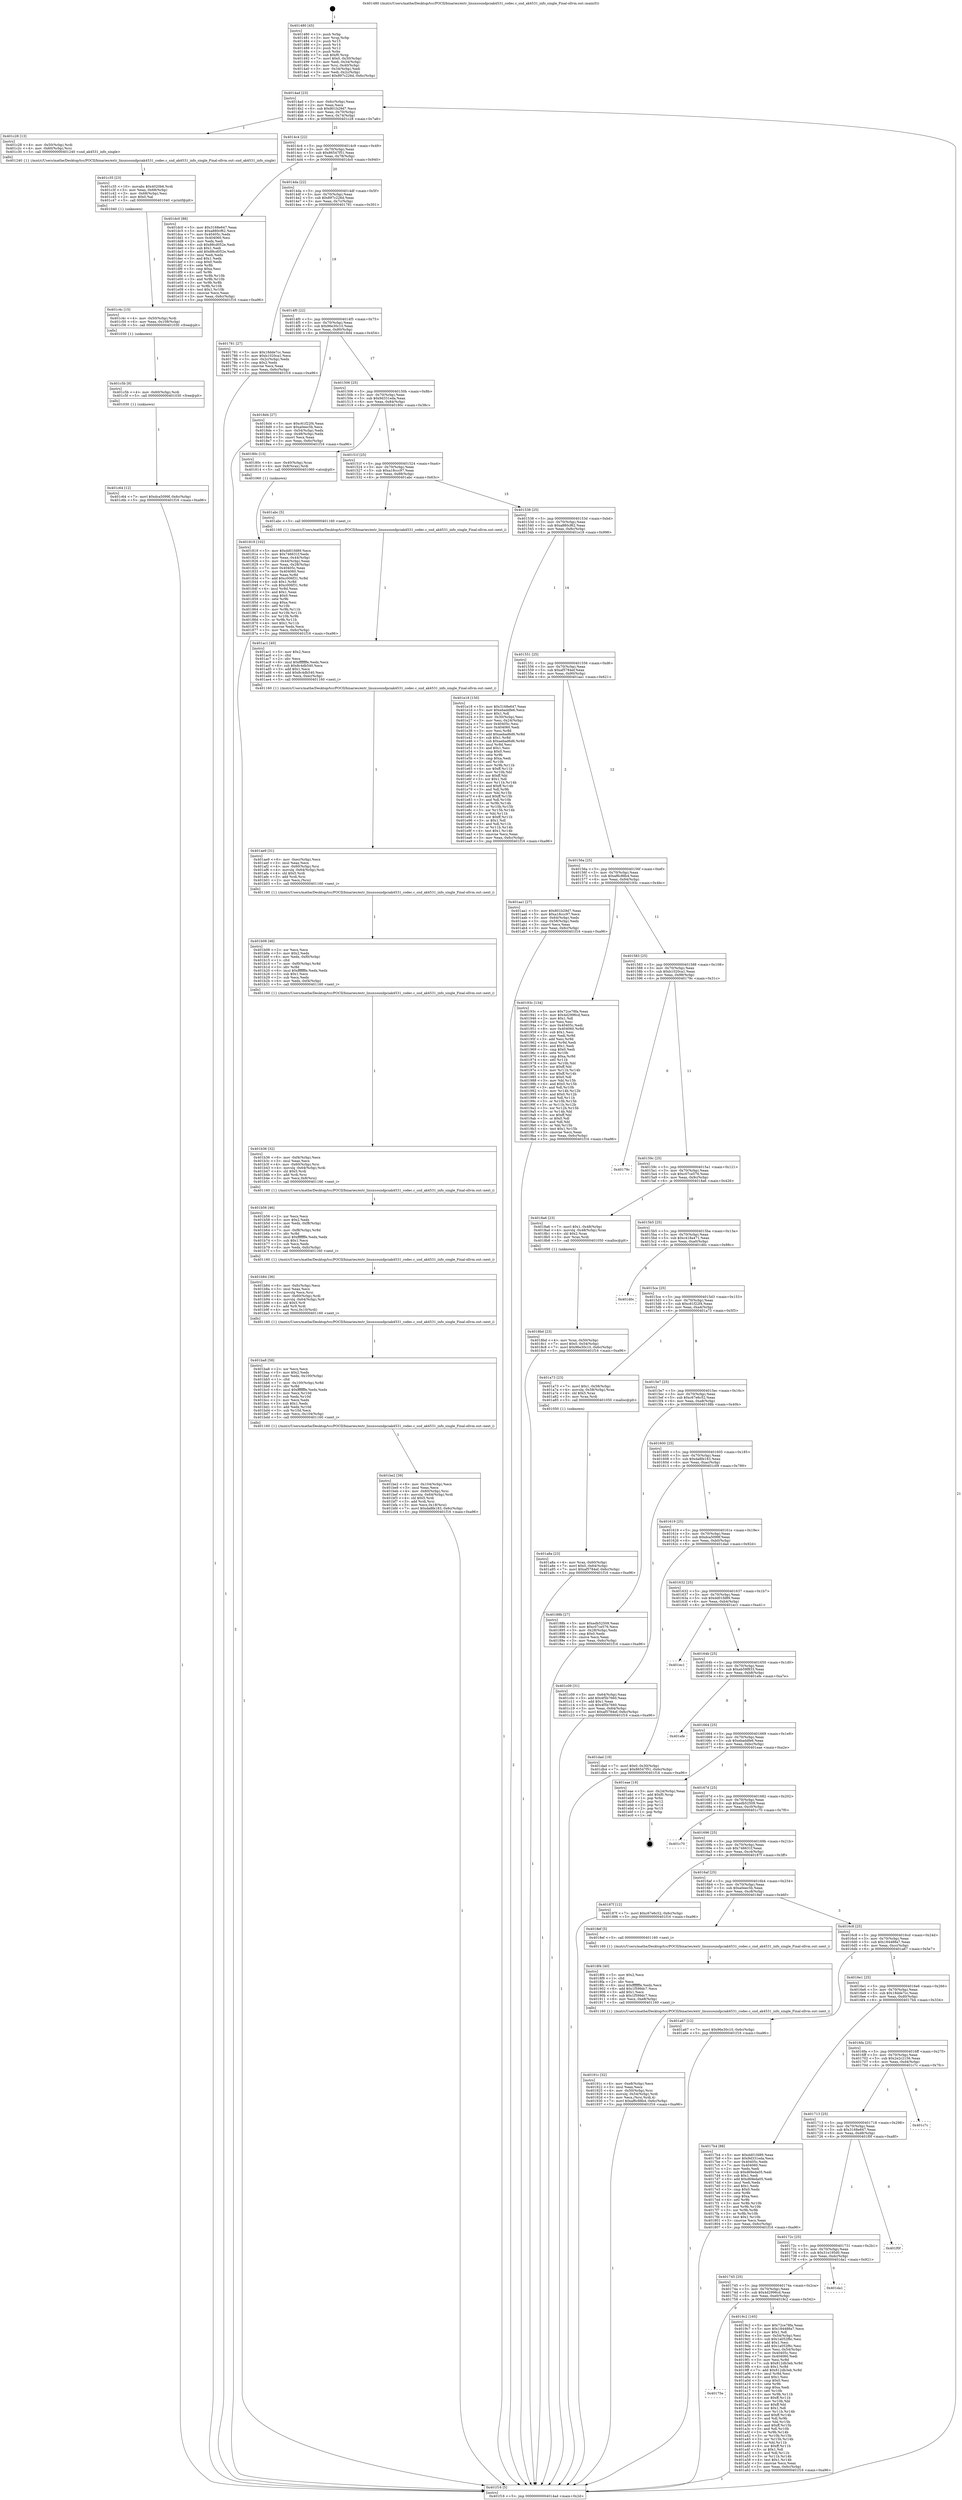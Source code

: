 digraph "0x401480" {
  label = "0x401480 (/mnt/c/Users/mathe/Desktop/tcc/POCII/binaries/extr_linuxsoundpciak4531_codec.c_snd_ak4531_info_single_Final-ollvm.out::main(0))"
  labelloc = "t"
  node[shape=record]

  Entry [label="",width=0.3,height=0.3,shape=circle,fillcolor=black,style=filled]
  "0x4014ad" [label="{
     0x4014ad [23]\l
     | [instrs]\l
     &nbsp;&nbsp;0x4014ad \<+3\>: mov -0x6c(%rbp),%eax\l
     &nbsp;&nbsp;0x4014b0 \<+2\>: mov %eax,%ecx\l
     &nbsp;&nbsp;0x4014b2 \<+6\>: sub $0x801b29d7,%ecx\l
     &nbsp;&nbsp;0x4014b8 \<+3\>: mov %eax,-0x70(%rbp)\l
     &nbsp;&nbsp;0x4014bb \<+3\>: mov %ecx,-0x74(%rbp)\l
     &nbsp;&nbsp;0x4014be \<+6\>: je 0000000000401c28 \<main+0x7a8\>\l
  }"]
  "0x401c28" [label="{
     0x401c28 [13]\l
     | [instrs]\l
     &nbsp;&nbsp;0x401c28 \<+4\>: mov -0x50(%rbp),%rdi\l
     &nbsp;&nbsp;0x401c2c \<+4\>: mov -0x60(%rbp),%rsi\l
     &nbsp;&nbsp;0x401c30 \<+5\>: call 0000000000401240 \<snd_ak4531_info_single\>\l
     | [calls]\l
     &nbsp;&nbsp;0x401240 \{1\} (/mnt/c/Users/mathe/Desktop/tcc/POCII/binaries/extr_linuxsoundpciak4531_codec.c_snd_ak4531_info_single_Final-ollvm.out::snd_ak4531_info_single)\l
  }"]
  "0x4014c4" [label="{
     0x4014c4 [22]\l
     | [instrs]\l
     &nbsp;&nbsp;0x4014c4 \<+5\>: jmp 00000000004014c9 \<main+0x49\>\l
     &nbsp;&nbsp;0x4014c9 \<+3\>: mov -0x70(%rbp),%eax\l
     &nbsp;&nbsp;0x4014cc \<+5\>: sub $0x86547f51,%eax\l
     &nbsp;&nbsp;0x4014d1 \<+3\>: mov %eax,-0x78(%rbp)\l
     &nbsp;&nbsp;0x4014d4 \<+6\>: je 0000000000401dc0 \<main+0x940\>\l
  }"]
  Exit [label="",width=0.3,height=0.3,shape=circle,fillcolor=black,style=filled,peripheries=2]
  "0x401dc0" [label="{
     0x401dc0 [88]\l
     | [instrs]\l
     &nbsp;&nbsp;0x401dc0 \<+5\>: mov $0x3168e647,%eax\l
     &nbsp;&nbsp;0x401dc5 \<+5\>: mov $0xa880cf62,%ecx\l
     &nbsp;&nbsp;0x401dca \<+7\>: mov 0x40405c,%edx\l
     &nbsp;&nbsp;0x401dd1 \<+7\>: mov 0x404060,%esi\l
     &nbsp;&nbsp;0x401dd8 \<+2\>: mov %edx,%edi\l
     &nbsp;&nbsp;0x401dda \<+6\>: sub $0x88cd052e,%edi\l
     &nbsp;&nbsp;0x401de0 \<+3\>: sub $0x1,%edi\l
     &nbsp;&nbsp;0x401de3 \<+6\>: add $0x88cd052e,%edi\l
     &nbsp;&nbsp;0x401de9 \<+3\>: imul %edi,%edx\l
     &nbsp;&nbsp;0x401dec \<+3\>: and $0x1,%edx\l
     &nbsp;&nbsp;0x401def \<+3\>: cmp $0x0,%edx\l
     &nbsp;&nbsp;0x401df2 \<+4\>: sete %r8b\l
     &nbsp;&nbsp;0x401df6 \<+3\>: cmp $0xa,%esi\l
     &nbsp;&nbsp;0x401df9 \<+4\>: setl %r9b\l
     &nbsp;&nbsp;0x401dfd \<+3\>: mov %r8b,%r10b\l
     &nbsp;&nbsp;0x401e00 \<+3\>: and %r9b,%r10b\l
     &nbsp;&nbsp;0x401e03 \<+3\>: xor %r9b,%r8b\l
     &nbsp;&nbsp;0x401e06 \<+3\>: or %r8b,%r10b\l
     &nbsp;&nbsp;0x401e09 \<+4\>: test $0x1,%r10b\l
     &nbsp;&nbsp;0x401e0d \<+3\>: cmovne %ecx,%eax\l
     &nbsp;&nbsp;0x401e10 \<+3\>: mov %eax,-0x6c(%rbp)\l
     &nbsp;&nbsp;0x401e13 \<+5\>: jmp 0000000000401f16 \<main+0xa96\>\l
  }"]
  "0x4014da" [label="{
     0x4014da [22]\l
     | [instrs]\l
     &nbsp;&nbsp;0x4014da \<+5\>: jmp 00000000004014df \<main+0x5f\>\l
     &nbsp;&nbsp;0x4014df \<+3\>: mov -0x70(%rbp),%eax\l
     &nbsp;&nbsp;0x4014e2 \<+5\>: sub $0x897c226d,%eax\l
     &nbsp;&nbsp;0x4014e7 \<+3\>: mov %eax,-0x7c(%rbp)\l
     &nbsp;&nbsp;0x4014ea \<+6\>: je 0000000000401781 \<main+0x301\>\l
  }"]
  "0x401c64" [label="{
     0x401c64 [12]\l
     | [instrs]\l
     &nbsp;&nbsp;0x401c64 \<+7\>: movl $0xdca5099f,-0x6c(%rbp)\l
     &nbsp;&nbsp;0x401c6b \<+5\>: jmp 0000000000401f16 \<main+0xa96\>\l
  }"]
  "0x401781" [label="{
     0x401781 [27]\l
     | [instrs]\l
     &nbsp;&nbsp;0x401781 \<+5\>: mov $0x18dde7cc,%eax\l
     &nbsp;&nbsp;0x401786 \<+5\>: mov $0xb1020ca1,%ecx\l
     &nbsp;&nbsp;0x40178b \<+3\>: mov -0x2c(%rbp),%edx\l
     &nbsp;&nbsp;0x40178e \<+3\>: cmp $0x2,%edx\l
     &nbsp;&nbsp;0x401791 \<+3\>: cmovne %ecx,%eax\l
     &nbsp;&nbsp;0x401794 \<+3\>: mov %eax,-0x6c(%rbp)\l
     &nbsp;&nbsp;0x401797 \<+5\>: jmp 0000000000401f16 \<main+0xa96\>\l
  }"]
  "0x4014f0" [label="{
     0x4014f0 [22]\l
     | [instrs]\l
     &nbsp;&nbsp;0x4014f0 \<+5\>: jmp 00000000004014f5 \<main+0x75\>\l
     &nbsp;&nbsp;0x4014f5 \<+3\>: mov -0x70(%rbp),%eax\l
     &nbsp;&nbsp;0x4014f8 \<+5\>: sub $0x96e30c10,%eax\l
     &nbsp;&nbsp;0x4014fd \<+3\>: mov %eax,-0x80(%rbp)\l
     &nbsp;&nbsp;0x401500 \<+6\>: je 00000000004018d4 \<main+0x454\>\l
  }"]
  "0x401f16" [label="{
     0x401f16 [5]\l
     | [instrs]\l
     &nbsp;&nbsp;0x401f16 \<+5\>: jmp 00000000004014ad \<main+0x2d\>\l
  }"]
  "0x401480" [label="{
     0x401480 [45]\l
     | [instrs]\l
     &nbsp;&nbsp;0x401480 \<+1\>: push %rbp\l
     &nbsp;&nbsp;0x401481 \<+3\>: mov %rsp,%rbp\l
     &nbsp;&nbsp;0x401484 \<+2\>: push %r15\l
     &nbsp;&nbsp;0x401486 \<+2\>: push %r14\l
     &nbsp;&nbsp;0x401488 \<+2\>: push %r12\l
     &nbsp;&nbsp;0x40148a \<+1\>: push %rbx\l
     &nbsp;&nbsp;0x40148b \<+7\>: sub $0xf0,%rsp\l
     &nbsp;&nbsp;0x401492 \<+7\>: movl $0x0,-0x30(%rbp)\l
     &nbsp;&nbsp;0x401499 \<+3\>: mov %edi,-0x34(%rbp)\l
     &nbsp;&nbsp;0x40149c \<+4\>: mov %rsi,-0x40(%rbp)\l
     &nbsp;&nbsp;0x4014a0 \<+3\>: mov -0x34(%rbp),%edi\l
     &nbsp;&nbsp;0x4014a3 \<+3\>: mov %edi,-0x2c(%rbp)\l
     &nbsp;&nbsp;0x4014a6 \<+7\>: movl $0x897c226d,-0x6c(%rbp)\l
  }"]
  "0x401c5b" [label="{
     0x401c5b [9]\l
     | [instrs]\l
     &nbsp;&nbsp;0x401c5b \<+4\>: mov -0x60(%rbp),%rdi\l
     &nbsp;&nbsp;0x401c5f \<+5\>: call 0000000000401030 \<free@plt\>\l
     | [calls]\l
     &nbsp;&nbsp;0x401030 \{1\} (unknown)\l
  }"]
  "0x4018d4" [label="{
     0x4018d4 [27]\l
     | [instrs]\l
     &nbsp;&nbsp;0x4018d4 \<+5\>: mov $0xc61f22f4,%eax\l
     &nbsp;&nbsp;0x4018d9 \<+5\>: mov $0xa0eec5b,%ecx\l
     &nbsp;&nbsp;0x4018de \<+3\>: mov -0x54(%rbp),%edx\l
     &nbsp;&nbsp;0x4018e1 \<+3\>: cmp -0x48(%rbp),%edx\l
     &nbsp;&nbsp;0x4018e4 \<+3\>: cmovl %ecx,%eax\l
     &nbsp;&nbsp;0x4018e7 \<+3\>: mov %eax,-0x6c(%rbp)\l
     &nbsp;&nbsp;0x4018ea \<+5\>: jmp 0000000000401f16 \<main+0xa96\>\l
  }"]
  "0x401506" [label="{
     0x401506 [25]\l
     | [instrs]\l
     &nbsp;&nbsp;0x401506 \<+5\>: jmp 000000000040150b \<main+0x8b\>\l
     &nbsp;&nbsp;0x40150b \<+3\>: mov -0x70(%rbp),%eax\l
     &nbsp;&nbsp;0x40150e \<+5\>: sub $0x9d331eda,%eax\l
     &nbsp;&nbsp;0x401513 \<+6\>: mov %eax,-0x84(%rbp)\l
     &nbsp;&nbsp;0x401519 \<+6\>: je 000000000040180c \<main+0x38c\>\l
  }"]
  "0x401c4c" [label="{
     0x401c4c [15]\l
     | [instrs]\l
     &nbsp;&nbsp;0x401c4c \<+4\>: mov -0x50(%rbp),%rdi\l
     &nbsp;&nbsp;0x401c50 \<+6\>: mov %eax,-0x108(%rbp)\l
     &nbsp;&nbsp;0x401c56 \<+5\>: call 0000000000401030 \<free@plt\>\l
     | [calls]\l
     &nbsp;&nbsp;0x401030 \{1\} (unknown)\l
  }"]
  "0x40180c" [label="{
     0x40180c [13]\l
     | [instrs]\l
     &nbsp;&nbsp;0x40180c \<+4\>: mov -0x40(%rbp),%rax\l
     &nbsp;&nbsp;0x401810 \<+4\>: mov 0x8(%rax),%rdi\l
     &nbsp;&nbsp;0x401814 \<+5\>: call 0000000000401060 \<atoi@plt\>\l
     | [calls]\l
     &nbsp;&nbsp;0x401060 \{1\} (unknown)\l
  }"]
  "0x40151f" [label="{
     0x40151f [25]\l
     | [instrs]\l
     &nbsp;&nbsp;0x40151f \<+5\>: jmp 0000000000401524 \<main+0xa4\>\l
     &nbsp;&nbsp;0x401524 \<+3\>: mov -0x70(%rbp),%eax\l
     &nbsp;&nbsp;0x401527 \<+5\>: sub $0xa18ccc97,%eax\l
     &nbsp;&nbsp;0x40152c \<+6\>: mov %eax,-0x88(%rbp)\l
     &nbsp;&nbsp;0x401532 \<+6\>: je 0000000000401abc \<main+0x63c\>\l
  }"]
  "0x401c35" [label="{
     0x401c35 [23]\l
     | [instrs]\l
     &nbsp;&nbsp;0x401c35 \<+10\>: movabs $0x4020b6,%rdi\l
     &nbsp;&nbsp;0x401c3f \<+3\>: mov %eax,-0x68(%rbp)\l
     &nbsp;&nbsp;0x401c42 \<+3\>: mov -0x68(%rbp),%esi\l
     &nbsp;&nbsp;0x401c45 \<+2\>: mov $0x0,%al\l
     &nbsp;&nbsp;0x401c47 \<+5\>: call 0000000000401040 \<printf@plt\>\l
     | [calls]\l
     &nbsp;&nbsp;0x401040 \{1\} (unknown)\l
  }"]
  "0x401abc" [label="{
     0x401abc [5]\l
     | [instrs]\l
     &nbsp;&nbsp;0x401abc \<+5\>: call 0000000000401160 \<next_i\>\l
     | [calls]\l
     &nbsp;&nbsp;0x401160 \{1\} (/mnt/c/Users/mathe/Desktop/tcc/POCII/binaries/extr_linuxsoundpciak4531_codec.c_snd_ak4531_info_single_Final-ollvm.out::next_i)\l
  }"]
  "0x401538" [label="{
     0x401538 [25]\l
     | [instrs]\l
     &nbsp;&nbsp;0x401538 \<+5\>: jmp 000000000040153d \<main+0xbd\>\l
     &nbsp;&nbsp;0x40153d \<+3\>: mov -0x70(%rbp),%eax\l
     &nbsp;&nbsp;0x401540 \<+5\>: sub $0xa880cf62,%eax\l
     &nbsp;&nbsp;0x401545 \<+6\>: mov %eax,-0x8c(%rbp)\l
     &nbsp;&nbsp;0x40154b \<+6\>: je 0000000000401e18 \<main+0x998\>\l
  }"]
  "0x401be2" [label="{
     0x401be2 [39]\l
     | [instrs]\l
     &nbsp;&nbsp;0x401be2 \<+6\>: mov -0x104(%rbp),%ecx\l
     &nbsp;&nbsp;0x401be8 \<+3\>: imul %eax,%ecx\l
     &nbsp;&nbsp;0x401beb \<+4\>: mov -0x60(%rbp),%rsi\l
     &nbsp;&nbsp;0x401bef \<+4\>: movslq -0x64(%rbp),%rdi\l
     &nbsp;&nbsp;0x401bf3 \<+4\>: shl $0x5,%rdi\l
     &nbsp;&nbsp;0x401bf7 \<+3\>: add %rdi,%rsi\l
     &nbsp;&nbsp;0x401bfa \<+3\>: mov %ecx,0x18(%rsi)\l
     &nbsp;&nbsp;0x401bfd \<+7\>: movl $0xda8fe183,-0x6c(%rbp)\l
     &nbsp;&nbsp;0x401c04 \<+5\>: jmp 0000000000401f16 \<main+0xa96\>\l
  }"]
  "0x401e18" [label="{
     0x401e18 [150]\l
     | [instrs]\l
     &nbsp;&nbsp;0x401e18 \<+5\>: mov $0x3168e647,%eax\l
     &nbsp;&nbsp;0x401e1d \<+5\>: mov $0xebaddfe6,%ecx\l
     &nbsp;&nbsp;0x401e22 \<+2\>: mov $0x1,%dl\l
     &nbsp;&nbsp;0x401e24 \<+3\>: mov -0x30(%rbp),%esi\l
     &nbsp;&nbsp;0x401e27 \<+3\>: mov %esi,-0x24(%rbp)\l
     &nbsp;&nbsp;0x401e2a \<+7\>: mov 0x40405c,%esi\l
     &nbsp;&nbsp;0x401e31 \<+7\>: mov 0x404060,%edi\l
     &nbsp;&nbsp;0x401e38 \<+3\>: mov %esi,%r8d\l
     &nbsp;&nbsp;0x401e3b \<+7\>: add $0xaebad6d6,%r8d\l
     &nbsp;&nbsp;0x401e42 \<+4\>: sub $0x1,%r8d\l
     &nbsp;&nbsp;0x401e46 \<+7\>: sub $0xaebad6d6,%r8d\l
     &nbsp;&nbsp;0x401e4d \<+4\>: imul %r8d,%esi\l
     &nbsp;&nbsp;0x401e51 \<+3\>: and $0x1,%esi\l
     &nbsp;&nbsp;0x401e54 \<+3\>: cmp $0x0,%esi\l
     &nbsp;&nbsp;0x401e57 \<+4\>: sete %r9b\l
     &nbsp;&nbsp;0x401e5b \<+3\>: cmp $0xa,%edi\l
     &nbsp;&nbsp;0x401e5e \<+4\>: setl %r10b\l
     &nbsp;&nbsp;0x401e62 \<+3\>: mov %r9b,%r11b\l
     &nbsp;&nbsp;0x401e65 \<+4\>: xor $0xff,%r11b\l
     &nbsp;&nbsp;0x401e69 \<+3\>: mov %r10b,%bl\l
     &nbsp;&nbsp;0x401e6c \<+3\>: xor $0xff,%bl\l
     &nbsp;&nbsp;0x401e6f \<+3\>: xor $0x1,%dl\l
     &nbsp;&nbsp;0x401e72 \<+3\>: mov %r11b,%r14b\l
     &nbsp;&nbsp;0x401e75 \<+4\>: and $0xff,%r14b\l
     &nbsp;&nbsp;0x401e79 \<+3\>: and %dl,%r9b\l
     &nbsp;&nbsp;0x401e7c \<+3\>: mov %bl,%r15b\l
     &nbsp;&nbsp;0x401e7f \<+4\>: and $0xff,%r15b\l
     &nbsp;&nbsp;0x401e83 \<+3\>: and %dl,%r10b\l
     &nbsp;&nbsp;0x401e86 \<+3\>: or %r9b,%r14b\l
     &nbsp;&nbsp;0x401e89 \<+3\>: or %r10b,%r15b\l
     &nbsp;&nbsp;0x401e8c \<+3\>: xor %r15b,%r14b\l
     &nbsp;&nbsp;0x401e8f \<+3\>: or %bl,%r11b\l
     &nbsp;&nbsp;0x401e92 \<+4\>: xor $0xff,%r11b\l
     &nbsp;&nbsp;0x401e96 \<+3\>: or $0x1,%dl\l
     &nbsp;&nbsp;0x401e99 \<+3\>: and %dl,%r11b\l
     &nbsp;&nbsp;0x401e9c \<+3\>: or %r11b,%r14b\l
     &nbsp;&nbsp;0x401e9f \<+4\>: test $0x1,%r14b\l
     &nbsp;&nbsp;0x401ea3 \<+3\>: cmovne %ecx,%eax\l
     &nbsp;&nbsp;0x401ea6 \<+3\>: mov %eax,-0x6c(%rbp)\l
     &nbsp;&nbsp;0x401ea9 \<+5\>: jmp 0000000000401f16 \<main+0xa96\>\l
  }"]
  "0x401551" [label="{
     0x401551 [25]\l
     | [instrs]\l
     &nbsp;&nbsp;0x401551 \<+5\>: jmp 0000000000401556 \<main+0xd6\>\l
     &nbsp;&nbsp;0x401556 \<+3\>: mov -0x70(%rbp),%eax\l
     &nbsp;&nbsp;0x401559 \<+5\>: sub $0xaf5784ef,%eax\l
     &nbsp;&nbsp;0x40155e \<+6\>: mov %eax,-0x90(%rbp)\l
     &nbsp;&nbsp;0x401564 \<+6\>: je 0000000000401aa1 \<main+0x621\>\l
  }"]
  "0x401ba8" [label="{
     0x401ba8 [58]\l
     | [instrs]\l
     &nbsp;&nbsp;0x401ba8 \<+2\>: xor %ecx,%ecx\l
     &nbsp;&nbsp;0x401baa \<+5\>: mov $0x2,%edx\l
     &nbsp;&nbsp;0x401baf \<+6\>: mov %edx,-0x100(%rbp)\l
     &nbsp;&nbsp;0x401bb5 \<+1\>: cltd\l
     &nbsp;&nbsp;0x401bb6 \<+7\>: mov -0x100(%rbp),%r8d\l
     &nbsp;&nbsp;0x401bbd \<+3\>: idiv %r8d\l
     &nbsp;&nbsp;0x401bc0 \<+6\>: imul $0xfffffffe,%edx,%edx\l
     &nbsp;&nbsp;0x401bc6 \<+3\>: mov %ecx,%r10d\l
     &nbsp;&nbsp;0x401bc9 \<+3\>: sub %edx,%r10d\l
     &nbsp;&nbsp;0x401bcc \<+2\>: mov %ecx,%edx\l
     &nbsp;&nbsp;0x401bce \<+3\>: sub $0x1,%edx\l
     &nbsp;&nbsp;0x401bd1 \<+3\>: add %edx,%r10d\l
     &nbsp;&nbsp;0x401bd4 \<+3\>: sub %r10d,%ecx\l
     &nbsp;&nbsp;0x401bd7 \<+6\>: mov %ecx,-0x104(%rbp)\l
     &nbsp;&nbsp;0x401bdd \<+5\>: call 0000000000401160 \<next_i\>\l
     | [calls]\l
     &nbsp;&nbsp;0x401160 \{1\} (/mnt/c/Users/mathe/Desktop/tcc/POCII/binaries/extr_linuxsoundpciak4531_codec.c_snd_ak4531_info_single_Final-ollvm.out::next_i)\l
  }"]
  "0x401aa1" [label="{
     0x401aa1 [27]\l
     | [instrs]\l
     &nbsp;&nbsp;0x401aa1 \<+5\>: mov $0x801b29d7,%eax\l
     &nbsp;&nbsp;0x401aa6 \<+5\>: mov $0xa18ccc97,%ecx\l
     &nbsp;&nbsp;0x401aab \<+3\>: mov -0x64(%rbp),%edx\l
     &nbsp;&nbsp;0x401aae \<+3\>: cmp -0x58(%rbp),%edx\l
     &nbsp;&nbsp;0x401ab1 \<+3\>: cmovl %ecx,%eax\l
     &nbsp;&nbsp;0x401ab4 \<+3\>: mov %eax,-0x6c(%rbp)\l
     &nbsp;&nbsp;0x401ab7 \<+5\>: jmp 0000000000401f16 \<main+0xa96\>\l
  }"]
  "0x40156a" [label="{
     0x40156a [25]\l
     | [instrs]\l
     &nbsp;&nbsp;0x40156a \<+5\>: jmp 000000000040156f \<main+0xef\>\l
     &nbsp;&nbsp;0x40156f \<+3\>: mov -0x70(%rbp),%eax\l
     &nbsp;&nbsp;0x401572 \<+5\>: sub $0xaf6c88b4,%eax\l
     &nbsp;&nbsp;0x401577 \<+6\>: mov %eax,-0x94(%rbp)\l
     &nbsp;&nbsp;0x40157d \<+6\>: je 000000000040193c \<main+0x4bc\>\l
  }"]
  "0x401b84" [label="{
     0x401b84 [36]\l
     | [instrs]\l
     &nbsp;&nbsp;0x401b84 \<+6\>: mov -0xfc(%rbp),%ecx\l
     &nbsp;&nbsp;0x401b8a \<+3\>: imul %eax,%ecx\l
     &nbsp;&nbsp;0x401b8d \<+3\>: movslq %ecx,%rsi\l
     &nbsp;&nbsp;0x401b90 \<+4\>: mov -0x60(%rbp),%rdi\l
     &nbsp;&nbsp;0x401b94 \<+4\>: movslq -0x64(%rbp),%r9\l
     &nbsp;&nbsp;0x401b98 \<+4\>: shl $0x5,%r9\l
     &nbsp;&nbsp;0x401b9c \<+3\>: add %r9,%rdi\l
     &nbsp;&nbsp;0x401b9f \<+4\>: mov %rsi,0x10(%rdi)\l
     &nbsp;&nbsp;0x401ba3 \<+5\>: call 0000000000401160 \<next_i\>\l
     | [calls]\l
     &nbsp;&nbsp;0x401160 \{1\} (/mnt/c/Users/mathe/Desktop/tcc/POCII/binaries/extr_linuxsoundpciak4531_codec.c_snd_ak4531_info_single_Final-ollvm.out::next_i)\l
  }"]
  "0x40193c" [label="{
     0x40193c [134]\l
     | [instrs]\l
     &nbsp;&nbsp;0x40193c \<+5\>: mov $0x72ce78fa,%eax\l
     &nbsp;&nbsp;0x401941 \<+5\>: mov $0x4d2996cd,%ecx\l
     &nbsp;&nbsp;0x401946 \<+2\>: mov $0x1,%dl\l
     &nbsp;&nbsp;0x401948 \<+2\>: xor %esi,%esi\l
     &nbsp;&nbsp;0x40194a \<+7\>: mov 0x40405c,%edi\l
     &nbsp;&nbsp;0x401951 \<+8\>: mov 0x404060,%r8d\l
     &nbsp;&nbsp;0x401959 \<+3\>: sub $0x1,%esi\l
     &nbsp;&nbsp;0x40195c \<+3\>: mov %edi,%r9d\l
     &nbsp;&nbsp;0x40195f \<+3\>: add %esi,%r9d\l
     &nbsp;&nbsp;0x401962 \<+4\>: imul %r9d,%edi\l
     &nbsp;&nbsp;0x401966 \<+3\>: and $0x1,%edi\l
     &nbsp;&nbsp;0x401969 \<+3\>: cmp $0x0,%edi\l
     &nbsp;&nbsp;0x40196c \<+4\>: sete %r10b\l
     &nbsp;&nbsp;0x401970 \<+4\>: cmp $0xa,%r8d\l
     &nbsp;&nbsp;0x401974 \<+4\>: setl %r11b\l
     &nbsp;&nbsp;0x401978 \<+3\>: mov %r10b,%bl\l
     &nbsp;&nbsp;0x40197b \<+3\>: xor $0xff,%bl\l
     &nbsp;&nbsp;0x40197e \<+3\>: mov %r11b,%r14b\l
     &nbsp;&nbsp;0x401981 \<+4\>: xor $0xff,%r14b\l
     &nbsp;&nbsp;0x401985 \<+3\>: xor $0x0,%dl\l
     &nbsp;&nbsp;0x401988 \<+3\>: mov %bl,%r15b\l
     &nbsp;&nbsp;0x40198b \<+4\>: and $0x0,%r15b\l
     &nbsp;&nbsp;0x40198f \<+3\>: and %dl,%r10b\l
     &nbsp;&nbsp;0x401992 \<+3\>: mov %r14b,%r12b\l
     &nbsp;&nbsp;0x401995 \<+4\>: and $0x0,%r12b\l
     &nbsp;&nbsp;0x401999 \<+3\>: and %dl,%r11b\l
     &nbsp;&nbsp;0x40199c \<+3\>: or %r10b,%r15b\l
     &nbsp;&nbsp;0x40199f \<+3\>: or %r11b,%r12b\l
     &nbsp;&nbsp;0x4019a2 \<+3\>: xor %r12b,%r15b\l
     &nbsp;&nbsp;0x4019a5 \<+3\>: or %r14b,%bl\l
     &nbsp;&nbsp;0x4019a8 \<+3\>: xor $0xff,%bl\l
     &nbsp;&nbsp;0x4019ab \<+3\>: or $0x0,%dl\l
     &nbsp;&nbsp;0x4019ae \<+2\>: and %dl,%bl\l
     &nbsp;&nbsp;0x4019b0 \<+3\>: or %bl,%r15b\l
     &nbsp;&nbsp;0x4019b3 \<+4\>: test $0x1,%r15b\l
     &nbsp;&nbsp;0x4019b7 \<+3\>: cmovne %ecx,%eax\l
     &nbsp;&nbsp;0x4019ba \<+3\>: mov %eax,-0x6c(%rbp)\l
     &nbsp;&nbsp;0x4019bd \<+5\>: jmp 0000000000401f16 \<main+0xa96\>\l
  }"]
  "0x401583" [label="{
     0x401583 [25]\l
     | [instrs]\l
     &nbsp;&nbsp;0x401583 \<+5\>: jmp 0000000000401588 \<main+0x108\>\l
     &nbsp;&nbsp;0x401588 \<+3\>: mov -0x70(%rbp),%eax\l
     &nbsp;&nbsp;0x40158b \<+5\>: sub $0xb1020ca1,%eax\l
     &nbsp;&nbsp;0x401590 \<+6\>: mov %eax,-0x98(%rbp)\l
     &nbsp;&nbsp;0x401596 \<+6\>: je 000000000040179c \<main+0x31c\>\l
  }"]
  "0x401b56" [label="{
     0x401b56 [46]\l
     | [instrs]\l
     &nbsp;&nbsp;0x401b56 \<+2\>: xor %ecx,%ecx\l
     &nbsp;&nbsp;0x401b58 \<+5\>: mov $0x2,%edx\l
     &nbsp;&nbsp;0x401b5d \<+6\>: mov %edx,-0xf8(%rbp)\l
     &nbsp;&nbsp;0x401b63 \<+1\>: cltd\l
     &nbsp;&nbsp;0x401b64 \<+7\>: mov -0xf8(%rbp),%r8d\l
     &nbsp;&nbsp;0x401b6b \<+3\>: idiv %r8d\l
     &nbsp;&nbsp;0x401b6e \<+6\>: imul $0xfffffffe,%edx,%edx\l
     &nbsp;&nbsp;0x401b74 \<+3\>: sub $0x1,%ecx\l
     &nbsp;&nbsp;0x401b77 \<+2\>: sub %ecx,%edx\l
     &nbsp;&nbsp;0x401b79 \<+6\>: mov %edx,-0xfc(%rbp)\l
     &nbsp;&nbsp;0x401b7f \<+5\>: call 0000000000401160 \<next_i\>\l
     | [calls]\l
     &nbsp;&nbsp;0x401160 \{1\} (/mnt/c/Users/mathe/Desktop/tcc/POCII/binaries/extr_linuxsoundpciak4531_codec.c_snd_ak4531_info_single_Final-ollvm.out::next_i)\l
  }"]
  "0x40179c" [label="{
     0x40179c\l
  }", style=dashed]
  "0x40159c" [label="{
     0x40159c [25]\l
     | [instrs]\l
     &nbsp;&nbsp;0x40159c \<+5\>: jmp 00000000004015a1 \<main+0x121\>\l
     &nbsp;&nbsp;0x4015a1 \<+3\>: mov -0x70(%rbp),%eax\l
     &nbsp;&nbsp;0x4015a4 \<+5\>: sub $0xc07ce576,%eax\l
     &nbsp;&nbsp;0x4015a9 \<+6\>: mov %eax,-0x9c(%rbp)\l
     &nbsp;&nbsp;0x4015af \<+6\>: je 00000000004018a6 \<main+0x426\>\l
  }"]
  "0x401b36" [label="{
     0x401b36 [32]\l
     | [instrs]\l
     &nbsp;&nbsp;0x401b36 \<+6\>: mov -0xf4(%rbp),%ecx\l
     &nbsp;&nbsp;0x401b3c \<+3\>: imul %eax,%ecx\l
     &nbsp;&nbsp;0x401b3f \<+4\>: mov -0x60(%rbp),%rsi\l
     &nbsp;&nbsp;0x401b43 \<+4\>: movslq -0x64(%rbp),%rdi\l
     &nbsp;&nbsp;0x401b47 \<+4\>: shl $0x5,%rdi\l
     &nbsp;&nbsp;0x401b4b \<+3\>: add %rdi,%rsi\l
     &nbsp;&nbsp;0x401b4e \<+3\>: mov %ecx,0x8(%rsi)\l
     &nbsp;&nbsp;0x401b51 \<+5\>: call 0000000000401160 \<next_i\>\l
     | [calls]\l
     &nbsp;&nbsp;0x401160 \{1\} (/mnt/c/Users/mathe/Desktop/tcc/POCII/binaries/extr_linuxsoundpciak4531_codec.c_snd_ak4531_info_single_Final-ollvm.out::next_i)\l
  }"]
  "0x4018a6" [label="{
     0x4018a6 [23]\l
     | [instrs]\l
     &nbsp;&nbsp;0x4018a6 \<+7\>: movl $0x1,-0x48(%rbp)\l
     &nbsp;&nbsp;0x4018ad \<+4\>: movslq -0x48(%rbp),%rax\l
     &nbsp;&nbsp;0x4018b1 \<+4\>: shl $0x2,%rax\l
     &nbsp;&nbsp;0x4018b5 \<+3\>: mov %rax,%rdi\l
     &nbsp;&nbsp;0x4018b8 \<+5\>: call 0000000000401050 \<malloc@plt\>\l
     | [calls]\l
     &nbsp;&nbsp;0x401050 \{1\} (unknown)\l
  }"]
  "0x4015b5" [label="{
     0x4015b5 [25]\l
     | [instrs]\l
     &nbsp;&nbsp;0x4015b5 \<+5\>: jmp 00000000004015ba \<main+0x13a\>\l
     &nbsp;&nbsp;0x4015ba \<+3\>: mov -0x70(%rbp),%eax\l
     &nbsp;&nbsp;0x4015bd \<+5\>: sub $0xc418a471,%eax\l
     &nbsp;&nbsp;0x4015c2 \<+6\>: mov %eax,-0xa0(%rbp)\l
     &nbsp;&nbsp;0x4015c8 \<+6\>: je 0000000000401d0c \<main+0x88c\>\l
  }"]
  "0x401b08" [label="{
     0x401b08 [46]\l
     | [instrs]\l
     &nbsp;&nbsp;0x401b08 \<+2\>: xor %ecx,%ecx\l
     &nbsp;&nbsp;0x401b0a \<+5\>: mov $0x2,%edx\l
     &nbsp;&nbsp;0x401b0f \<+6\>: mov %edx,-0xf0(%rbp)\l
     &nbsp;&nbsp;0x401b15 \<+1\>: cltd\l
     &nbsp;&nbsp;0x401b16 \<+7\>: mov -0xf0(%rbp),%r8d\l
     &nbsp;&nbsp;0x401b1d \<+3\>: idiv %r8d\l
     &nbsp;&nbsp;0x401b20 \<+6\>: imul $0xfffffffe,%edx,%edx\l
     &nbsp;&nbsp;0x401b26 \<+3\>: sub $0x1,%ecx\l
     &nbsp;&nbsp;0x401b29 \<+2\>: sub %ecx,%edx\l
     &nbsp;&nbsp;0x401b2b \<+6\>: mov %edx,-0xf4(%rbp)\l
     &nbsp;&nbsp;0x401b31 \<+5\>: call 0000000000401160 \<next_i\>\l
     | [calls]\l
     &nbsp;&nbsp;0x401160 \{1\} (/mnt/c/Users/mathe/Desktop/tcc/POCII/binaries/extr_linuxsoundpciak4531_codec.c_snd_ak4531_info_single_Final-ollvm.out::next_i)\l
  }"]
  "0x401d0c" [label="{
     0x401d0c\l
  }", style=dashed]
  "0x4015ce" [label="{
     0x4015ce [25]\l
     | [instrs]\l
     &nbsp;&nbsp;0x4015ce \<+5\>: jmp 00000000004015d3 \<main+0x153\>\l
     &nbsp;&nbsp;0x4015d3 \<+3\>: mov -0x70(%rbp),%eax\l
     &nbsp;&nbsp;0x4015d6 \<+5\>: sub $0xc61f22f4,%eax\l
     &nbsp;&nbsp;0x4015db \<+6\>: mov %eax,-0xa4(%rbp)\l
     &nbsp;&nbsp;0x4015e1 \<+6\>: je 0000000000401a73 \<main+0x5f3\>\l
  }"]
  "0x401ae9" [label="{
     0x401ae9 [31]\l
     | [instrs]\l
     &nbsp;&nbsp;0x401ae9 \<+6\>: mov -0xec(%rbp),%ecx\l
     &nbsp;&nbsp;0x401aef \<+3\>: imul %eax,%ecx\l
     &nbsp;&nbsp;0x401af2 \<+4\>: mov -0x60(%rbp),%rsi\l
     &nbsp;&nbsp;0x401af6 \<+4\>: movslq -0x64(%rbp),%rdi\l
     &nbsp;&nbsp;0x401afa \<+4\>: shl $0x5,%rdi\l
     &nbsp;&nbsp;0x401afe \<+3\>: add %rdi,%rsi\l
     &nbsp;&nbsp;0x401b01 \<+2\>: mov %ecx,(%rsi)\l
     &nbsp;&nbsp;0x401b03 \<+5\>: call 0000000000401160 \<next_i\>\l
     | [calls]\l
     &nbsp;&nbsp;0x401160 \{1\} (/mnt/c/Users/mathe/Desktop/tcc/POCII/binaries/extr_linuxsoundpciak4531_codec.c_snd_ak4531_info_single_Final-ollvm.out::next_i)\l
  }"]
  "0x401a73" [label="{
     0x401a73 [23]\l
     | [instrs]\l
     &nbsp;&nbsp;0x401a73 \<+7\>: movl $0x1,-0x58(%rbp)\l
     &nbsp;&nbsp;0x401a7a \<+4\>: movslq -0x58(%rbp),%rax\l
     &nbsp;&nbsp;0x401a7e \<+4\>: shl $0x5,%rax\l
     &nbsp;&nbsp;0x401a82 \<+3\>: mov %rax,%rdi\l
     &nbsp;&nbsp;0x401a85 \<+5\>: call 0000000000401050 \<malloc@plt\>\l
     | [calls]\l
     &nbsp;&nbsp;0x401050 \{1\} (unknown)\l
  }"]
  "0x4015e7" [label="{
     0x4015e7 [25]\l
     | [instrs]\l
     &nbsp;&nbsp;0x4015e7 \<+5\>: jmp 00000000004015ec \<main+0x16c\>\l
     &nbsp;&nbsp;0x4015ec \<+3\>: mov -0x70(%rbp),%eax\l
     &nbsp;&nbsp;0x4015ef \<+5\>: sub $0xc67e6c52,%eax\l
     &nbsp;&nbsp;0x4015f4 \<+6\>: mov %eax,-0xa8(%rbp)\l
     &nbsp;&nbsp;0x4015fa \<+6\>: je 000000000040188b \<main+0x40b\>\l
  }"]
  "0x401ac1" [label="{
     0x401ac1 [40]\l
     | [instrs]\l
     &nbsp;&nbsp;0x401ac1 \<+5\>: mov $0x2,%ecx\l
     &nbsp;&nbsp;0x401ac6 \<+1\>: cltd\l
     &nbsp;&nbsp;0x401ac7 \<+2\>: idiv %ecx\l
     &nbsp;&nbsp;0x401ac9 \<+6\>: imul $0xfffffffe,%edx,%ecx\l
     &nbsp;&nbsp;0x401acf \<+6\>: sub $0x8c4db540,%ecx\l
     &nbsp;&nbsp;0x401ad5 \<+3\>: add $0x1,%ecx\l
     &nbsp;&nbsp;0x401ad8 \<+6\>: add $0x8c4db540,%ecx\l
     &nbsp;&nbsp;0x401ade \<+6\>: mov %ecx,-0xec(%rbp)\l
     &nbsp;&nbsp;0x401ae4 \<+5\>: call 0000000000401160 \<next_i\>\l
     | [calls]\l
     &nbsp;&nbsp;0x401160 \{1\} (/mnt/c/Users/mathe/Desktop/tcc/POCII/binaries/extr_linuxsoundpciak4531_codec.c_snd_ak4531_info_single_Final-ollvm.out::next_i)\l
  }"]
  "0x40188b" [label="{
     0x40188b [27]\l
     | [instrs]\l
     &nbsp;&nbsp;0x40188b \<+5\>: mov $0xedb52509,%eax\l
     &nbsp;&nbsp;0x401890 \<+5\>: mov $0xc07ce576,%ecx\l
     &nbsp;&nbsp;0x401895 \<+3\>: mov -0x28(%rbp),%edx\l
     &nbsp;&nbsp;0x401898 \<+3\>: cmp $0x0,%edx\l
     &nbsp;&nbsp;0x40189b \<+3\>: cmove %ecx,%eax\l
     &nbsp;&nbsp;0x40189e \<+3\>: mov %eax,-0x6c(%rbp)\l
     &nbsp;&nbsp;0x4018a1 \<+5\>: jmp 0000000000401f16 \<main+0xa96\>\l
  }"]
  "0x401600" [label="{
     0x401600 [25]\l
     | [instrs]\l
     &nbsp;&nbsp;0x401600 \<+5\>: jmp 0000000000401605 \<main+0x185\>\l
     &nbsp;&nbsp;0x401605 \<+3\>: mov -0x70(%rbp),%eax\l
     &nbsp;&nbsp;0x401608 \<+5\>: sub $0xda8fe183,%eax\l
     &nbsp;&nbsp;0x40160d \<+6\>: mov %eax,-0xac(%rbp)\l
     &nbsp;&nbsp;0x401613 \<+6\>: je 0000000000401c09 \<main+0x789\>\l
  }"]
  "0x401a8a" [label="{
     0x401a8a [23]\l
     | [instrs]\l
     &nbsp;&nbsp;0x401a8a \<+4\>: mov %rax,-0x60(%rbp)\l
     &nbsp;&nbsp;0x401a8e \<+7\>: movl $0x0,-0x64(%rbp)\l
     &nbsp;&nbsp;0x401a95 \<+7\>: movl $0xaf5784ef,-0x6c(%rbp)\l
     &nbsp;&nbsp;0x401a9c \<+5\>: jmp 0000000000401f16 \<main+0xa96\>\l
  }"]
  "0x401c09" [label="{
     0x401c09 [31]\l
     | [instrs]\l
     &nbsp;&nbsp;0x401c09 \<+3\>: mov -0x64(%rbp),%eax\l
     &nbsp;&nbsp;0x401c0c \<+5\>: add $0x4f5b7660,%eax\l
     &nbsp;&nbsp;0x401c11 \<+3\>: add $0x1,%eax\l
     &nbsp;&nbsp;0x401c14 \<+5\>: sub $0x4f5b7660,%eax\l
     &nbsp;&nbsp;0x401c19 \<+3\>: mov %eax,-0x64(%rbp)\l
     &nbsp;&nbsp;0x401c1c \<+7\>: movl $0xaf5784ef,-0x6c(%rbp)\l
     &nbsp;&nbsp;0x401c23 \<+5\>: jmp 0000000000401f16 \<main+0xa96\>\l
  }"]
  "0x401619" [label="{
     0x401619 [25]\l
     | [instrs]\l
     &nbsp;&nbsp;0x401619 \<+5\>: jmp 000000000040161e \<main+0x19e\>\l
     &nbsp;&nbsp;0x40161e \<+3\>: mov -0x70(%rbp),%eax\l
     &nbsp;&nbsp;0x401621 \<+5\>: sub $0xdca5099f,%eax\l
     &nbsp;&nbsp;0x401626 \<+6\>: mov %eax,-0xb0(%rbp)\l
     &nbsp;&nbsp;0x40162c \<+6\>: je 0000000000401dad \<main+0x92d\>\l
  }"]
  "0x40175e" [label="{
     0x40175e\l
  }", style=dashed]
  "0x401dad" [label="{
     0x401dad [19]\l
     | [instrs]\l
     &nbsp;&nbsp;0x401dad \<+7\>: movl $0x0,-0x30(%rbp)\l
     &nbsp;&nbsp;0x401db4 \<+7\>: movl $0x86547f51,-0x6c(%rbp)\l
     &nbsp;&nbsp;0x401dbb \<+5\>: jmp 0000000000401f16 \<main+0xa96\>\l
  }"]
  "0x401632" [label="{
     0x401632 [25]\l
     | [instrs]\l
     &nbsp;&nbsp;0x401632 \<+5\>: jmp 0000000000401637 \<main+0x1b7\>\l
     &nbsp;&nbsp;0x401637 \<+3\>: mov -0x70(%rbp),%eax\l
     &nbsp;&nbsp;0x40163a \<+5\>: sub $0xdd01fd89,%eax\l
     &nbsp;&nbsp;0x40163f \<+6\>: mov %eax,-0xb4(%rbp)\l
     &nbsp;&nbsp;0x401645 \<+6\>: je 0000000000401ec1 \<main+0xa41\>\l
  }"]
  "0x4019c2" [label="{
     0x4019c2 [165]\l
     | [instrs]\l
     &nbsp;&nbsp;0x4019c2 \<+5\>: mov $0x72ce78fa,%eax\l
     &nbsp;&nbsp;0x4019c7 \<+5\>: mov $0x184488a7,%ecx\l
     &nbsp;&nbsp;0x4019cc \<+2\>: mov $0x1,%dl\l
     &nbsp;&nbsp;0x4019ce \<+3\>: mov -0x54(%rbp),%esi\l
     &nbsp;&nbsp;0x4019d1 \<+6\>: sub $0x1a052f6c,%esi\l
     &nbsp;&nbsp;0x4019d7 \<+3\>: add $0x1,%esi\l
     &nbsp;&nbsp;0x4019da \<+6\>: add $0x1a052f6c,%esi\l
     &nbsp;&nbsp;0x4019e0 \<+3\>: mov %esi,-0x54(%rbp)\l
     &nbsp;&nbsp;0x4019e3 \<+7\>: mov 0x40405c,%esi\l
     &nbsp;&nbsp;0x4019ea \<+7\>: mov 0x404060,%edi\l
     &nbsp;&nbsp;0x4019f1 \<+3\>: mov %esi,%r8d\l
     &nbsp;&nbsp;0x4019f4 \<+7\>: sub $0x812db3eb,%r8d\l
     &nbsp;&nbsp;0x4019fb \<+4\>: sub $0x1,%r8d\l
     &nbsp;&nbsp;0x4019ff \<+7\>: add $0x812db3eb,%r8d\l
     &nbsp;&nbsp;0x401a06 \<+4\>: imul %r8d,%esi\l
     &nbsp;&nbsp;0x401a0a \<+3\>: and $0x1,%esi\l
     &nbsp;&nbsp;0x401a0d \<+3\>: cmp $0x0,%esi\l
     &nbsp;&nbsp;0x401a10 \<+4\>: sete %r9b\l
     &nbsp;&nbsp;0x401a14 \<+3\>: cmp $0xa,%edi\l
     &nbsp;&nbsp;0x401a17 \<+4\>: setl %r10b\l
     &nbsp;&nbsp;0x401a1b \<+3\>: mov %r9b,%r11b\l
     &nbsp;&nbsp;0x401a1e \<+4\>: xor $0xff,%r11b\l
     &nbsp;&nbsp;0x401a22 \<+3\>: mov %r10b,%bl\l
     &nbsp;&nbsp;0x401a25 \<+3\>: xor $0xff,%bl\l
     &nbsp;&nbsp;0x401a28 \<+3\>: xor $0x1,%dl\l
     &nbsp;&nbsp;0x401a2b \<+3\>: mov %r11b,%r14b\l
     &nbsp;&nbsp;0x401a2e \<+4\>: and $0xff,%r14b\l
     &nbsp;&nbsp;0x401a32 \<+3\>: and %dl,%r9b\l
     &nbsp;&nbsp;0x401a35 \<+3\>: mov %bl,%r15b\l
     &nbsp;&nbsp;0x401a38 \<+4\>: and $0xff,%r15b\l
     &nbsp;&nbsp;0x401a3c \<+3\>: and %dl,%r10b\l
     &nbsp;&nbsp;0x401a3f \<+3\>: or %r9b,%r14b\l
     &nbsp;&nbsp;0x401a42 \<+3\>: or %r10b,%r15b\l
     &nbsp;&nbsp;0x401a45 \<+3\>: xor %r15b,%r14b\l
     &nbsp;&nbsp;0x401a48 \<+3\>: or %bl,%r11b\l
     &nbsp;&nbsp;0x401a4b \<+4\>: xor $0xff,%r11b\l
     &nbsp;&nbsp;0x401a4f \<+3\>: or $0x1,%dl\l
     &nbsp;&nbsp;0x401a52 \<+3\>: and %dl,%r11b\l
     &nbsp;&nbsp;0x401a55 \<+3\>: or %r11b,%r14b\l
     &nbsp;&nbsp;0x401a58 \<+4\>: test $0x1,%r14b\l
     &nbsp;&nbsp;0x401a5c \<+3\>: cmovne %ecx,%eax\l
     &nbsp;&nbsp;0x401a5f \<+3\>: mov %eax,-0x6c(%rbp)\l
     &nbsp;&nbsp;0x401a62 \<+5\>: jmp 0000000000401f16 \<main+0xa96\>\l
  }"]
  "0x401ec1" [label="{
     0x401ec1\l
  }", style=dashed]
  "0x40164b" [label="{
     0x40164b [25]\l
     | [instrs]\l
     &nbsp;&nbsp;0x40164b \<+5\>: jmp 0000000000401650 \<main+0x1d0\>\l
     &nbsp;&nbsp;0x401650 \<+3\>: mov -0x70(%rbp),%eax\l
     &nbsp;&nbsp;0x401653 \<+5\>: sub $0xeb59f833,%eax\l
     &nbsp;&nbsp;0x401658 \<+6\>: mov %eax,-0xb8(%rbp)\l
     &nbsp;&nbsp;0x40165e \<+6\>: je 0000000000401efe \<main+0xa7e\>\l
  }"]
  "0x401745" [label="{
     0x401745 [25]\l
     | [instrs]\l
     &nbsp;&nbsp;0x401745 \<+5\>: jmp 000000000040174a \<main+0x2ca\>\l
     &nbsp;&nbsp;0x40174a \<+3\>: mov -0x70(%rbp),%eax\l
     &nbsp;&nbsp;0x40174d \<+5\>: sub $0x4d2996cd,%eax\l
     &nbsp;&nbsp;0x401752 \<+6\>: mov %eax,-0xe0(%rbp)\l
     &nbsp;&nbsp;0x401758 \<+6\>: je 00000000004019c2 \<main+0x542\>\l
  }"]
  "0x401efe" [label="{
     0x401efe\l
  }", style=dashed]
  "0x401664" [label="{
     0x401664 [25]\l
     | [instrs]\l
     &nbsp;&nbsp;0x401664 \<+5\>: jmp 0000000000401669 \<main+0x1e9\>\l
     &nbsp;&nbsp;0x401669 \<+3\>: mov -0x70(%rbp),%eax\l
     &nbsp;&nbsp;0x40166c \<+5\>: sub $0xebaddfe6,%eax\l
     &nbsp;&nbsp;0x401671 \<+6\>: mov %eax,-0xbc(%rbp)\l
     &nbsp;&nbsp;0x401677 \<+6\>: je 0000000000401eae \<main+0xa2e\>\l
  }"]
  "0x401da1" [label="{
     0x401da1\l
  }", style=dashed]
  "0x401eae" [label="{
     0x401eae [19]\l
     | [instrs]\l
     &nbsp;&nbsp;0x401eae \<+3\>: mov -0x24(%rbp),%eax\l
     &nbsp;&nbsp;0x401eb1 \<+7\>: add $0xf0,%rsp\l
     &nbsp;&nbsp;0x401eb8 \<+1\>: pop %rbx\l
     &nbsp;&nbsp;0x401eb9 \<+2\>: pop %r12\l
     &nbsp;&nbsp;0x401ebb \<+2\>: pop %r14\l
     &nbsp;&nbsp;0x401ebd \<+2\>: pop %r15\l
     &nbsp;&nbsp;0x401ebf \<+1\>: pop %rbp\l
     &nbsp;&nbsp;0x401ec0 \<+1\>: ret\l
  }"]
  "0x40167d" [label="{
     0x40167d [25]\l
     | [instrs]\l
     &nbsp;&nbsp;0x40167d \<+5\>: jmp 0000000000401682 \<main+0x202\>\l
     &nbsp;&nbsp;0x401682 \<+3\>: mov -0x70(%rbp),%eax\l
     &nbsp;&nbsp;0x401685 \<+5\>: sub $0xedb52509,%eax\l
     &nbsp;&nbsp;0x40168a \<+6\>: mov %eax,-0xc0(%rbp)\l
     &nbsp;&nbsp;0x401690 \<+6\>: je 0000000000401c70 \<main+0x7f0\>\l
  }"]
  "0x40172c" [label="{
     0x40172c [25]\l
     | [instrs]\l
     &nbsp;&nbsp;0x40172c \<+5\>: jmp 0000000000401731 \<main+0x2b1\>\l
     &nbsp;&nbsp;0x401731 \<+3\>: mov -0x70(%rbp),%eax\l
     &nbsp;&nbsp;0x401734 \<+5\>: sub $0x31e195d0,%eax\l
     &nbsp;&nbsp;0x401739 \<+6\>: mov %eax,-0xdc(%rbp)\l
     &nbsp;&nbsp;0x40173f \<+6\>: je 0000000000401da1 \<main+0x921\>\l
  }"]
  "0x401c70" [label="{
     0x401c70\l
  }", style=dashed]
  "0x401696" [label="{
     0x401696 [25]\l
     | [instrs]\l
     &nbsp;&nbsp;0x401696 \<+5\>: jmp 000000000040169b \<main+0x21b\>\l
     &nbsp;&nbsp;0x40169b \<+3\>: mov -0x70(%rbp),%eax\l
     &nbsp;&nbsp;0x40169e \<+5\>: sub $0x746631f,%eax\l
     &nbsp;&nbsp;0x4016a3 \<+6\>: mov %eax,-0xc4(%rbp)\l
     &nbsp;&nbsp;0x4016a9 \<+6\>: je 000000000040187f \<main+0x3ff\>\l
  }"]
  "0x401f0f" [label="{
     0x401f0f\l
  }", style=dashed]
  "0x40187f" [label="{
     0x40187f [12]\l
     | [instrs]\l
     &nbsp;&nbsp;0x40187f \<+7\>: movl $0xc67e6c52,-0x6c(%rbp)\l
     &nbsp;&nbsp;0x401886 \<+5\>: jmp 0000000000401f16 \<main+0xa96\>\l
  }"]
  "0x4016af" [label="{
     0x4016af [25]\l
     | [instrs]\l
     &nbsp;&nbsp;0x4016af \<+5\>: jmp 00000000004016b4 \<main+0x234\>\l
     &nbsp;&nbsp;0x4016b4 \<+3\>: mov -0x70(%rbp),%eax\l
     &nbsp;&nbsp;0x4016b7 \<+5\>: sub $0xa0eec5b,%eax\l
     &nbsp;&nbsp;0x4016bc \<+6\>: mov %eax,-0xc8(%rbp)\l
     &nbsp;&nbsp;0x4016c2 \<+6\>: je 00000000004018ef \<main+0x46f\>\l
  }"]
  "0x401713" [label="{
     0x401713 [25]\l
     | [instrs]\l
     &nbsp;&nbsp;0x401713 \<+5\>: jmp 0000000000401718 \<main+0x298\>\l
     &nbsp;&nbsp;0x401718 \<+3\>: mov -0x70(%rbp),%eax\l
     &nbsp;&nbsp;0x40171b \<+5\>: sub $0x3168e647,%eax\l
     &nbsp;&nbsp;0x401720 \<+6\>: mov %eax,-0xd8(%rbp)\l
     &nbsp;&nbsp;0x401726 \<+6\>: je 0000000000401f0f \<main+0xa8f\>\l
  }"]
  "0x4018ef" [label="{
     0x4018ef [5]\l
     | [instrs]\l
     &nbsp;&nbsp;0x4018ef \<+5\>: call 0000000000401160 \<next_i\>\l
     | [calls]\l
     &nbsp;&nbsp;0x401160 \{1\} (/mnt/c/Users/mathe/Desktop/tcc/POCII/binaries/extr_linuxsoundpciak4531_codec.c_snd_ak4531_info_single_Final-ollvm.out::next_i)\l
  }"]
  "0x4016c8" [label="{
     0x4016c8 [25]\l
     | [instrs]\l
     &nbsp;&nbsp;0x4016c8 \<+5\>: jmp 00000000004016cd \<main+0x24d\>\l
     &nbsp;&nbsp;0x4016cd \<+3\>: mov -0x70(%rbp),%eax\l
     &nbsp;&nbsp;0x4016d0 \<+5\>: sub $0x184488a7,%eax\l
     &nbsp;&nbsp;0x4016d5 \<+6\>: mov %eax,-0xcc(%rbp)\l
     &nbsp;&nbsp;0x4016db \<+6\>: je 0000000000401a67 \<main+0x5e7\>\l
  }"]
  "0x401c7c" [label="{
     0x401c7c\l
  }", style=dashed]
  "0x401a67" [label="{
     0x401a67 [12]\l
     | [instrs]\l
     &nbsp;&nbsp;0x401a67 \<+7\>: movl $0x96e30c10,-0x6c(%rbp)\l
     &nbsp;&nbsp;0x401a6e \<+5\>: jmp 0000000000401f16 \<main+0xa96\>\l
  }"]
  "0x4016e1" [label="{
     0x4016e1 [25]\l
     | [instrs]\l
     &nbsp;&nbsp;0x4016e1 \<+5\>: jmp 00000000004016e6 \<main+0x266\>\l
     &nbsp;&nbsp;0x4016e6 \<+3\>: mov -0x70(%rbp),%eax\l
     &nbsp;&nbsp;0x4016e9 \<+5\>: sub $0x18dde7cc,%eax\l
     &nbsp;&nbsp;0x4016ee \<+6\>: mov %eax,-0xd0(%rbp)\l
     &nbsp;&nbsp;0x4016f4 \<+6\>: je 00000000004017b4 \<main+0x334\>\l
  }"]
  "0x40191c" [label="{
     0x40191c [32]\l
     | [instrs]\l
     &nbsp;&nbsp;0x40191c \<+6\>: mov -0xe8(%rbp),%ecx\l
     &nbsp;&nbsp;0x401922 \<+3\>: imul %eax,%ecx\l
     &nbsp;&nbsp;0x401925 \<+4\>: mov -0x50(%rbp),%rsi\l
     &nbsp;&nbsp;0x401929 \<+4\>: movslq -0x54(%rbp),%rdi\l
     &nbsp;&nbsp;0x40192d \<+3\>: mov %ecx,(%rsi,%rdi,4)\l
     &nbsp;&nbsp;0x401930 \<+7\>: movl $0xaf6c88b4,-0x6c(%rbp)\l
     &nbsp;&nbsp;0x401937 \<+5\>: jmp 0000000000401f16 \<main+0xa96\>\l
  }"]
  "0x4017b4" [label="{
     0x4017b4 [88]\l
     | [instrs]\l
     &nbsp;&nbsp;0x4017b4 \<+5\>: mov $0xdd01fd89,%eax\l
     &nbsp;&nbsp;0x4017b9 \<+5\>: mov $0x9d331eda,%ecx\l
     &nbsp;&nbsp;0x4017be \<+7\>: mov 0x40405c,%edx\l
     &nbsp;&nbsp;0x4017c5 \<+7\>: mov 0x404060,%esi\l
     &nbsp;&nbsp;0x4017cc \<+2\>: mov %edx,%edi\l
     &nbsp;&nbsp;0x4017ce \<+6\>: sub $0xd69eda05,%edi\l
     &nbsp;&nbsp;0x4017d4 \<+3\>: sub $0x1,%edi\l
     &nbsp;&nbsp;0x4017d7 \<+6\>: add $0xd69eda05,%edi\l
     &nbsp;&nbsp;0x4017dd \<+3\>: imul %edi,%edx\l
     &nbsp;&nbsp;0x4017e0 \<+3\>: and $0x1,%edx\l
     &nbsp;&nbsp;0x4017e3 \<+3\>: cmp $0x0,%edx\l
     &nbsp;&nbsp;0x4017e6 \<+4\>: sete %r8b\l
     &nbsp;&nbsp;0x4017ea \<+3\>: cmp $0xa,%esi\l
     &nbsp;&nbsp;0x4017ed \<+4\>: setl %r9b\l
     &nbsp;&nbsp;0x4017f1 \<+3\>: mov %r8b,%r10b\l
     &nbsp;&nbsp;0x4017f4 \<+3\>: and %r9b,%r10b\l
     &nbsp;&nbsp;0x4017f7 \<+3\>: xor %r9b,%r8b\l
     &nbsp;&nbsp;0x4017fa \<+3\>: or %r8b,%r10b\l
     &nbsp;&nbsp;0x4017fd \<+4\>: test $0x1,%r10b\l
     &nbsp;&nbsp;0x401801 \<+3\>: cmovne %ecx,%eax\l
     &nbsp;&nbsp;0x401804 \<+3\>: mov %eax,-0x6c(%rbp)\l
     &nbsp;&nbsp;0x401807 \<+5\>: jmp 0000000000401f16 \<main+0xa96\>\l
  }"]
  "0x4016fa" [label="{
     0x4016fa [25]\l
     | [instrs]\l
     &nbsp;&nbsp;0x4016fa \<+5\>: jmp 00000000004016ff \<main+0x27f\>\l
     &nbsp;&nbsp;0x4016ff \<+3\>: mov -0x70(%rbp),%eax\l
     &nbsp;&nbsp;0x401702 \<+5\>: sub $0x2e2c2156,%eax\l
     &nbsp;&nbsp;0x401707 \<+6\>: mov %eax,-0xd4(%rbp)\l
     &nbsp;&nbsp;0x40170d \<+6\>: je 0000000000401c7c \<main+0x7fc\>\l
  }"]
  "0x401819" [label="{
     0x401819 [102]\l
     | [instrs]\l
     &nbsp;&nbsp;0x401819 \<+5\>: mov $0xdd01fd89,%ecx\l
     &nbsp;&nbsp;0x40181e \<+5\>: mov $0x746631f,%edx\l
     &nbsp;&nbsp;0x401823 \<+3\>: mov %eax,-0x44(%rbp)\l
     &nbsp;&nbsp;0x401826 \<+3\>: mov -0x44(%rbp),%eax\l
     &nbsp;&nbsp;0x401829 \<+3\>: mov %eax,-0x28(%rbp)\l
     &nbsp;&nbsp;0x40182c \<+7\>: mov 0x40405c,%eax\l
     &nbsp;&nbsp;0x401833 \<+7\>: mov 0x404060,%esi\l
     &nbsp;&nbsp;0x40183a \<+3\>: mov %eax,%r8d\l
     &nbsp;&nbsp;0x40183d \<+7\>: add $0xc006f31,%r8d\l
     &nbsp;&nbsp;0x401844 \<+4\>: sub $0x1,%r8d\l
     &nbsp;&nbsp;0x401848 \<+7\>: sub $0xc006f31,%r8d\l
     &nbsp;&nbsp;0x40184f \<+4\>: imul %r8d,%eax\l
     &nbsp;&nbsp;0x401853 \<+3\>: and $0x1,%eax\l
     &nbsp;&nbsp;0x401856 \<+3\>: cmp $0x0,%eax\l
     &nbsp;&nbsp;0x401859 \<+4\>: sete %r9b\l
     &nbsp;&nbsp;0x40185d \<+3\>: cmp $0xa,%esi\l
     &nbsp;&nbsp;0x401860 \<+4\>: setl %r10b\l
     &nbsp;&nbsp;0x401864 \<+3\>: mov %r9b,%r11b\l
     &nbsp;&nbsp;0x401867 \<+3\>: and %r10b,%r11b\l
     &nbsp;&nbsp;0x40186a \<+3\>: xor %r10b,%r9b\l
     &nbsp;&nbsp;0x40186d \<+3\>: or %r9b,%r11b\l
     &nbsp;&nbsp;0x401870 \<+4\>: test $0x1,%r11b\l
     &nbsp;&nbsp;0x401874 \<+3\>: cmovne %edx,%ecx\l
     &nbsp;&nbsp;0x401877 \<+3\>: mov %ecx,-0x6c(%rbp)\l
     &nbsp;&nbsp;0x40187a \<+5\>: jmp 0000000000401f16 \<main+0xa96\>\l
  }"]
  "0x4018bd" [label="{
     0x4018bd [23]\l
     | [instrs]\l
     &nbsp;&nbsp;0x4018bd \<+4\>: mov %rax,-0x50(%rbp)\l
     &nbsp;&nbsp;0x4018c1 \<+7\>: movl $0x0,-0x54(%rbp)\l
     &nbsp;&nbsp;0x4018c8 \<+7\>: movl $0x96e30c10,-0x6c(%rbp)\l
     &nbsp;&nbsp;0x4018cf \<+5\>: jmp 0000000000401f16 \<main+0xa96\>\l
  }"]
  "0x4018f4" [label="{
     0x4018f4 [40]\l
     | [instrs]\l
     &nbsp;&nbsp;0x4018f4 \<+5\>: mov $0x2,%ecx\l
     &nbsp;&nbsp;0x4018f9 \<+1\>: cltd\l
     &nbsp;&nbsp;0x4018fa \<+2\>: idiv %ecx\l
     &nbsp;&nbsp;0x4018fc \<+6\>: imul $0xfffffffe,%edx,%ecx\l
     &nbsp;&nbsp;0x401902 \<+6\>: add $0x1f599dc7,%ecx\l
     &nbsp;&nbsp;0x401908 \<+3\>: add $0x1,%ecx\l
     &nbsp;&nbsp;0x40190b \<+6\>: sub $0x1f599dc7,%ecx\l
     &nbsp;&nbsp;0x401911 \<+6\>: mov %ecx,-0xe8(%rbp)\l
     &nbsp;&nbsp;0x401917 \<+5\>: call 0000000000401160 \<next_i\>\l
     | [calls]\l
     &nbsp;&nbsp;0x401160 \{1\} (/mnt/c/Users/mathe/Desktop/tcc/POCII/binaries/extr_linuxsoundpciak4531_codec.c_snd_ak4531_info_single_Final-ollvm.out::next_i)\l
  }"]
  Entry -> "0x401480" [label=" 1"]
  "0x4014ad" -> "0x401c28" [label=" 1"]
  "0x4014ad" -> "0x4014c4" [label=" 21"]
  "0x401eae" -> Exit [label=" 1"]
  "0x4014c4" -> "0x401dc0" [label=" 1"]
  "0x4014c4" -> "0x4014da" [label=" 20"]
  "0x401e18" -> "0x401f16" [label=" 1"]
  "0x4014da" -> "0x401781" [label=" 1"]
  "0x4014da" -> "0x4014f0" [label=" 19"]
  "0x401781" -> "0x401f16" [label=" 1"]
  "0x401480" -> "0x4014ad" [label=" 1"]
  "0x401f16" -> "0x4014ad" [label=" 21"]
  "0x401dc0" -> "0x401f16" [label=" 1"]
  "0x4014f0" -> "0x4018d4" [label=" 2"]
  "0x4014f0" -> "0x401506" [label=" 17"]
  "0x401dad" -> "0x401f16" [label=" 1"]
  "0x401506" -> "0x40180c" [label=" 1"]
  "0x401506" -> "0x40151f" [label=" 16"]
  "0x401c64" -> "0x401f16" [label=" 1"]
  "0x40151f" -> "0x401abc" [label=" 1"]
  "0x40151f" -> "0x401538" [label=" 15"]
  "0x401c5b" -> "0x401c64" [label=" 1"]
  "0x401538" -> "0x401e18" [label=" 1"]
  "0x401538" -> "0x401551" [label=" 14"]
  "0x401c4c" -> "0x401c5b" [label=" 1"]
  "0x401551" -> "0x401aa1" [label=" 2"]
  "0x401551" -> "0x40156a" [label=" 12"]
  "0x401c35" -> "0x401c4c" [label=" 1"]
  "0x40156a" -> "0x40193c" [label=" 1"]
  "0x40156a" -> "0x401583" [label=" 11"]
  "0x401c28" -> "0x401c35" [label=" 1"]
  "0x401583" -> "0x40179c" [label=" 0"]
  "0x401583" -> "0x40159c" [label=" 11"]
  "0x401c09" -> "0x401f16" [label=" 1"]
  "0x40159c" -> "0x4018a6" [label=" 1"]
  "0x40159c" -> "0x4015b5" [label=" 10"]
  "0x401be2" -> "0x401f16" [label=" 1"]
  "0x4015b5" -> "0x401d0c" [label=" 0"]
  "0x4015b5" -> "0x4015ce" [label=" 10"]
  "0x401ba8" -> "0x401be2" [label=" 1"]
  "0x4015ce" -> "0x401a73" [label=" 1"]
  "0x4015ce" -> "0x4015e7" [label=" 9"]
  "0x401b84" -> "0x401ba8" [label=" 1"]
  "0x4015e7" -> "0x40188b" [label=" 1"]
  "0x4015e7" -> "0x401600" [label=" 8"]
  "0x401b56" -> "0x401b84" [label=" 1"]
  "0x401600" -> "0x401c09" [label=" 1"]
  "0x401600" -> "0x401619" [label=" 7"]
  "0x401b36" -> "0x401b56" [label=" 1"]
  "0x401619" -> "0x401dad" [label=" 1"]
  "0x401619" -> "0x401632" [label=" 6"]
  "0x401b08" -> "0x401b36" [label=" 1"]
  "0x401632" -> "0x401ec1" [label=" 0"]
  "0x401632" -> "0x40164b" [label=" 6"]
  "0x401ae9" -> "0x401b08" [label=" 1"]
  "0x40164b" -> "0x401efe" [label=" 0"]
  "0x40164b" -> "0x401664" [label=" 6"]
  "0x401abc" -> "0x401ac1" [label=" 1"]
  "0x401664" -> "0x401eae" [label=" 1"]
  "0x401664" -> "0x40167d" [label=" 5"]
  "0x401aa1" -> "0x401f16" [label=" 2"]
  "0x40167d" -> "0x401c70" [label=" 0"]
  "0x40167d" -> "0x401696" [label=" 5"]
  "0x401a73" -> "0x401a8a" [label=" 1"]
  "0x401696" -> "0x40187f" [label=" 1"]
  "0x401696" -> "0x4016af" [label=" 4"]
  "0x401a67" -> "0x401f16" [label=" 1"]
  "0x4016af" -> "0x4018ef" [label=" 1"]
  "0x4016af" -> "0x4016c8" [label=" 3"]
  "0x401745" -> "0x40175e" [label=" 0"]
  "0x4016c8" -> "0x401a67" [label=" 1"]
  "0x4016c8" -> "0x4016e1" [label=" 2"]
  "0x401745" -> "0x4019c2" [label=" 1"]
  "0x4016e1" -> "0x4017b4" [label=" 1"]
  "0x4016e1" -> "0x4016fa" [label=" 1"]
  "0x4017b4" -> "0x401f16" [label=" 1"]
  "0x40180c" -> "0x401819" [label=" 1"]
  "0x401819" -> "0x401f16" [label=" 1"]
  "0x40187f" -> "0x401f16" [label=" 1"]
  "0x40188b" -> "0x401f16" [label=" 1"]
  "0x4018a6" -> "0x4018bd" [label=" 1"]
  "0x4018bd" -> "0x401f16" [label=" 1"]
  "0x4018d4" -> "0x401f16" [label=" 2"]
  "0x4018ef" -> "0x4018f4" [label=" 1"]
  "0x4018f4" -> "0x40191c" [label=" 1"]
  "0x40191c" -> "0x401f16" [label=" 1"]
  "0x40193c" -> "0x401f16" [label=" 1"]
  "0x401ac1" -> "0x401ae9" [label=" 1"]
  "0x4016fa" -> "0x401c7c" [label=" 0"]
  "0x4016fa" -> "0x401713" [label=" 1"]
  "0x4019c2" -> "0x401f16" [label=" 1"]
  "0x401713" -> "0x401f0f" [label=" 0"]
  "0x401713" -> "0x40172c" [label=" 1"]
  "0x401a8a" -> "0x401f16" [label=" 1"]
  "0x40172c" -> "0x401da1" [label=" 0"]
  "0x40172c" -> "0x401745" [label=" 1"]
}
